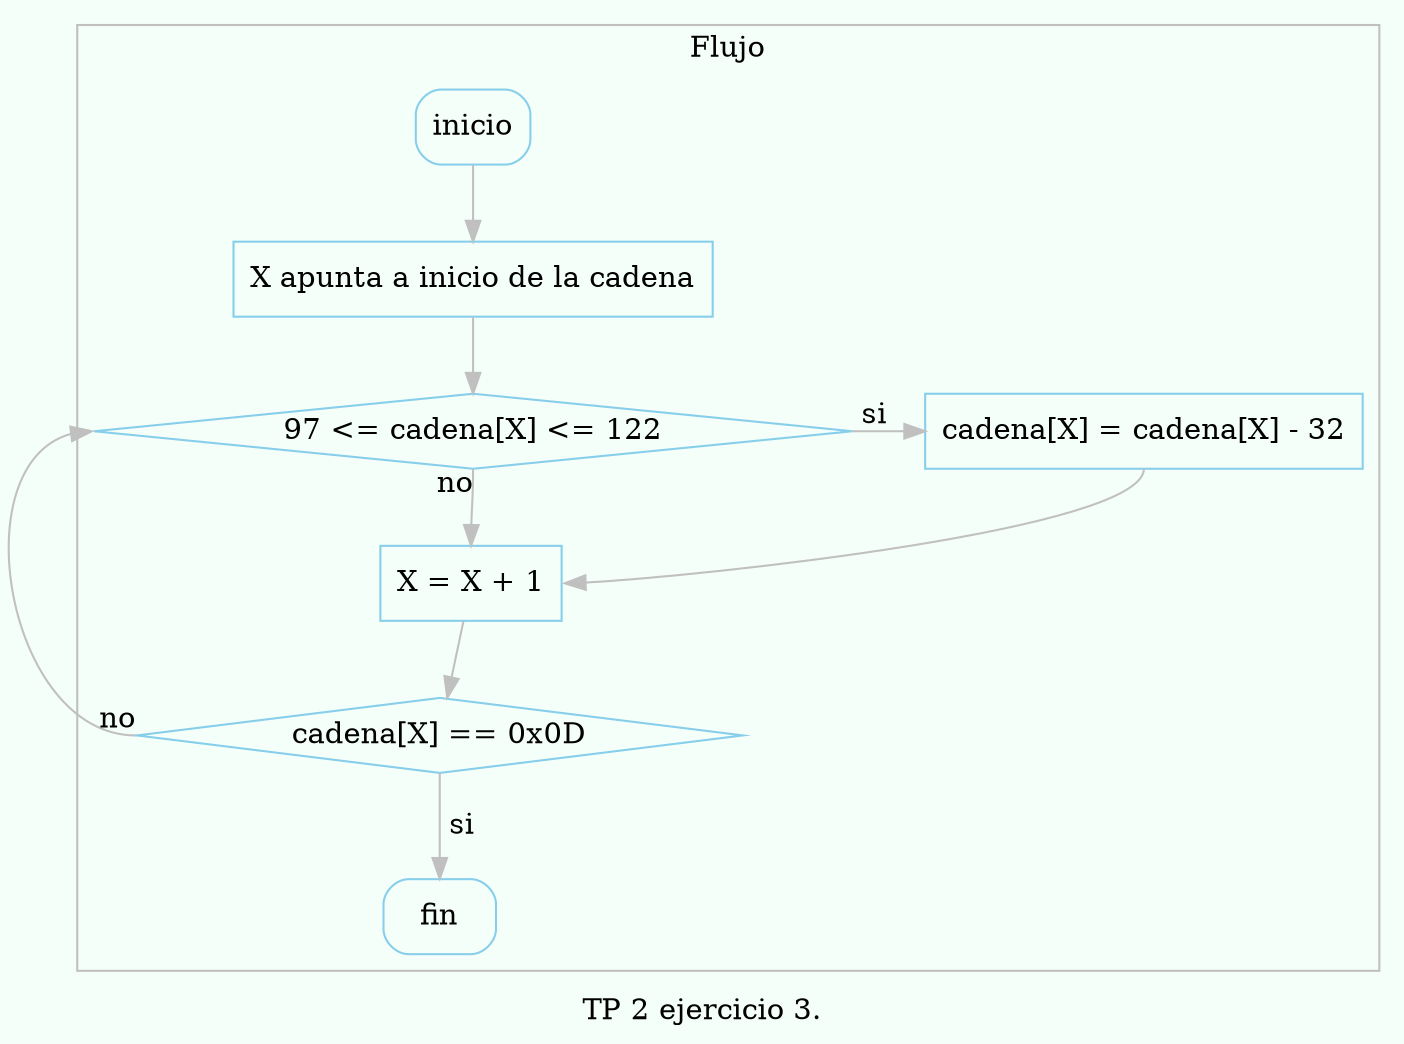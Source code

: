 digraph {
    labelloc = bc;
    color   = "gray";
    bgcolor = "mintcream";
    node [color="skyblue"];
    edge [color="gray"];

    subgraph cluster_flujo {
        label = "Flujo";
        labelloc = tc;

        inicio[shape="box", style=rounded];
        fin[shape="box", style=rounded];

        inicia_punteros[
            shape="box",
            label="X apunta a inicio de la cadena"
        ]

        mueve_punteros[
            shape="box",
            label="X = X + 1",
        ]

        compara_elemento[
            shape="diamond",
            label="97 <= cadena[X] <= 122",
        ]

        compara_punteros[
            shape="diamond",
            label="cadena[X] == 0x0D",
        ]

        pasa_a_mayuscula[
            shape="box",
            label="cadena[X] = cadena[X] - 32",
        ]

        inicio -> inicia_punteros -> compara_elemento;
        compara_elemento:e -> pasa_a_mayuscula:w[taillabel=" si"];
        {rank=same; compara_elemento ; pasa_a_mayuscula}
        pasa_a_mayuscula:s -> mueve_punteros:e[constraint=false];

        compara_elemento:s -> mueve_punteros:n[taillabel=" no"];
        mueve_punteros -> compara_punteros;

        compara_punteros:w -> compara_elemento:w[taillabel=" no"];
        compara_punteros -> fin[label=" si"];
    }

    label="TP 2 ejercicio 3.";
}
